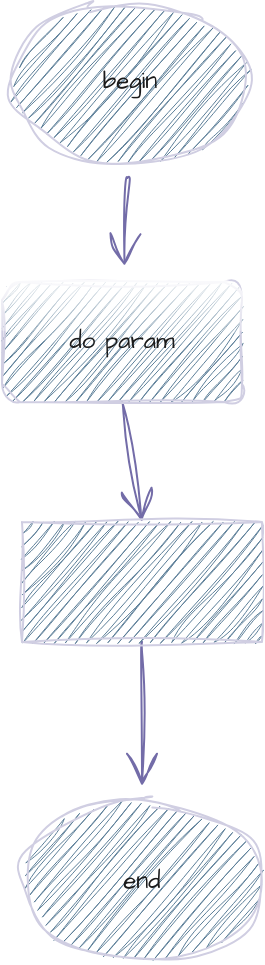 <mxfile version="24.4.4" type="github">
  <diagram id="C5RBs43oDa-KdzZeNtuy" name="Page-1">
    <mxGraphModel dx="2014" dy="957" grid="1" gridSize="10" guides="1" tooltips="1" connect="1" arrows="1" fold="1" page="1" pageScale="1" pageWidth="827" pageHeight="1169" math="0" shadow="0">
      <root>
        <mxCell id="WIyWlLk6GJQsqaUBKTNV-0" />
        <mxCell id="WIyWlLk6GJQsqaUBKTNV-1" parent="WIyWlLk6GJQsqaUBKTNV-0" />
        <mxCell id="q2NDoduSp2AYx-tDb1CM-6" style="edgeStyle=none;curved=1;rounded=0;sketch=1;hachureGap=4;jiggle=2;curveFitting=1;orthogonalLoop=1;jettySize=auto;html=1;exitX=0.5;exitY=1;exitDx=0;exitDy=0;entryX=0.5;entryY=0;entryDx=0;entryDy=0;strokeColor=#736CA8;fontFamily=Architects Daughter;fontSource=https%3A%2F%2Ffonts.googleapis.com%2Fcss%3Ffamily%3DArchitects%2BDaughter;fontSize=16;fontColor=#1A1A1A;startSize=14;endArrow=open;endSize=14;sourcePerimeterSpacing=8;targetPerimeterSpacing=8;" edge="1" parent="WIyWlLk6GJQsqaUBKTNV-1" source="q2NDoduSp2AYx-tDb1CM-0" target="q2NDoduSp2AYx-tDb1CM-1">
          <mxGeometry relative="1" as="geometry" />
        </mxCell>
        <mxCell id="q2NDoduSp2AYx-tDb1CM-0" value="do param" style="rounded=1;whiteSpace=wrap;html=1;sketch=1;hachureGap=4;jiggle=2;curveFitting=1;strokeColor=#D0CEE2;fontFamily=Architects Daughter;fontSource=https%3A%2F%2Ffonts.googleapis.com%2Fcss%3Ffamily%3DArchitects%2BDaughter;fontColor=#1A1A1A;fillColor=#5D7F99;glass=1;shadow=0;" vertex="1" parent="WIyWlLk6GJQsqaUBKTNV-1">
          <mxGeometry x="290" y="190" width="120" height="60" as="geometry" />
        </mxCell>
        <mxCell id="q2NDoduSp2AYx-tDb1CM-7" style="edgeStyle=none;curved=1;rounded=0;sketch=1;hachureGap=4;jiggle=2;curveFitting=1;orthogonalLoop=1;jettySize=auto;html=1;exitX=0.5;exitY=1;exitDx=0;exitDy=0;strokeColor=#736CA8;fontFamily=Architects Daughter;fontSource=https%3A%2F%2Ffonts.googleapis.com%2Fcss%3Ffamily%3DArchitects%2BDaughter;fontSize=16;fontColor=#1A1A1A;startSize=14;endArrow=open;endSize=14;sourcePerimeterSpacing=8;targetPerimeterSpacing=8;" edge="1" parent="WIyWlLk6GJQsqaUBKTNV-1" source="q2NDoduSp2AYx-tDb1CM-1" target="q2NDoduSp2AYx-tDb1CM-4">
          <mxGeometry relative="1" as="geometry" />
        </mxCell>
        <mxCell id="q2NDoduSp2AYx-tDb1CM-1" value="" style="rounded=0;whiteSpace=wrap;html=1;sketch=1;hachureGap=4;jiggle=2;curveFitting=1;strokeColor=#D0CEE2;fontFamily=Architects Daughter;fontSource=https%3A%2F%2Ffonts.googleapis.com%2Fcss%3Ffamily%3DArchitects%2BDaughter;fontColor=#1A1A1A;fillColor=#5D7F99;" vertex="1" parent="WIyWlLk6GJQsqaUBKTNV-1">
          <mxGeometry x="300" y="310" width="120" height="60" as="geometry" />
        </mxCell>
        <mxCell id="q2NDoduSp2AYx-tDb1CM-5" style="edgeStyle=none;curved=1;rounded=0;sketch=1;hachureGap=4;jiggle=2;curveFitting=1;orthogonalLoop=1;jettySize=auto;html=1;strokeColor=#736CA8;fontFamily=Architects Daughter;fontSource=https%3A%2F%2Ffonts.googleapis.com%2Fcss%3Ffamily%3DArchitects%2BDaughter;fontSize=16;fontColor=#1A1A1A;startSize=14;endArrow=open;endSize=14;sourcePerimeterSpacing=8;targetPerimeterSpacing=8;" edge="1" parent="WIyWlLk6GJQsqaUBKTNV-1" source="q2NDoduSp2AYx-tDb1CM-2" target="q2NDoduSp2AYx-tDb1CM-0">
          <mxGeometry relative="1" as="geometry" />
        </mxCell>
        <mxCell id="q2NDoduSp2AYx-tDb1CM-2" value="begin" style="ellipse;whiteSpace=wrap;html=1;sketch=1;hachureGap=4;jiggle=2;curveFitting=1;strokeColor=#D0CEE2;fontFamily=Architects Daughter;fontSource=https%3A%2F%2Ffonts.googleapis.com%2Fcss%3Ffamily%3DArchitects%2BDaughter;fontColor=#1A1A1A;fillColor=#5D7F99;" vertex="1" parent="WIyWlLk6GJQsqaUBKTNV-1">
          <mxGeometry x="294" y="50" width="120" height="80" as="geometry" />
        </mxCell>
        <mxCell id="q2NDoduSp2AYx-tDb1CM-4" value="end" style="ellipse;whiteSpace=wrap;html=1;sketch=1;hachureGap=4;jiggle=2;curveFitting=1;strokeColor=#D0CEE2;fontFamily=Architects Daughter;fontSource=https%3A%2F%2Ffonts.googleapis.com%2Fcss%3Ffamily%3DArchitects%2BDaughter;fontColor=#1A1A1A;fillColor=#5D7F99;" vertex="1" parent="WIyWlLk6GJQsqaUBKTNV-1">
          <mxGeometry x="300" y="450" width="120" height="80" as="geometry" />
        </mxCell>
      </root>
    </mxGraphModel>
  </diagram>
</mxfile>
